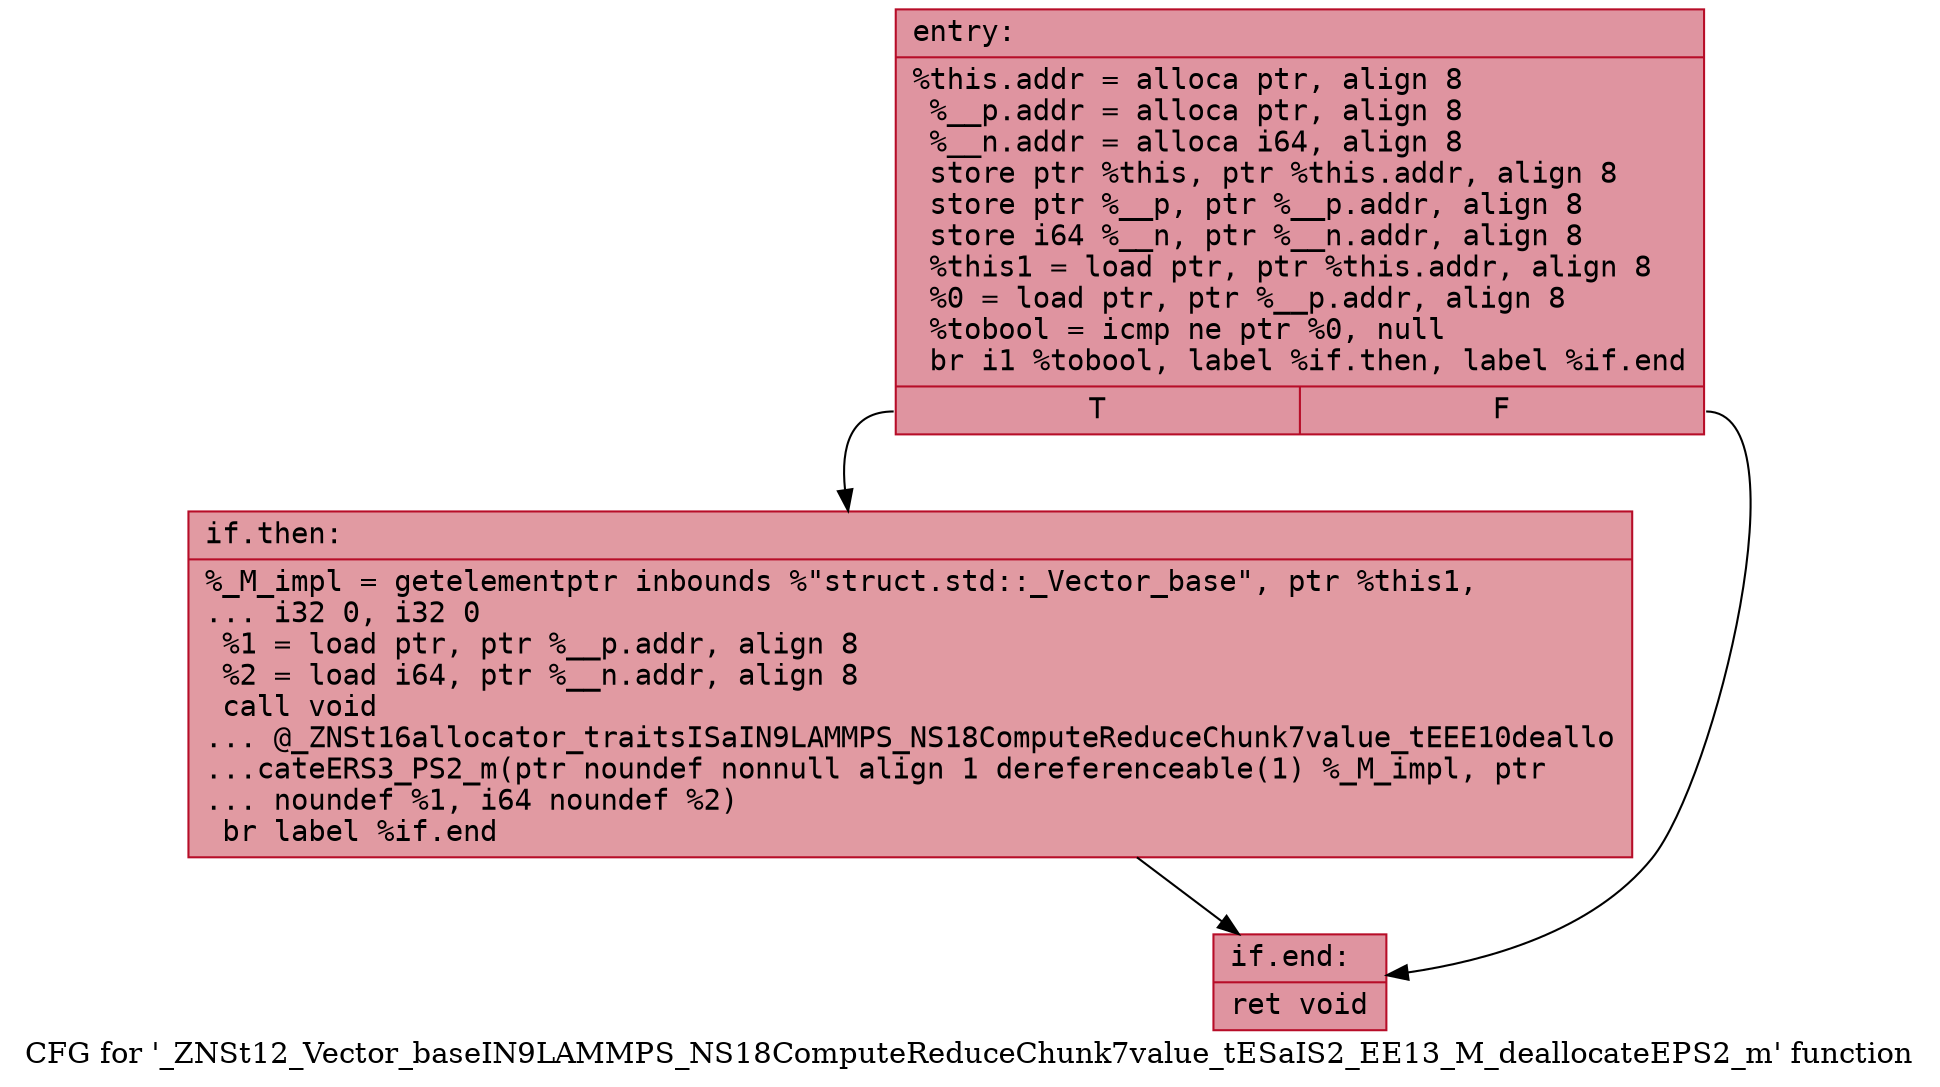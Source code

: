 digraph "CFG for '_ZNSt12_Vector_baseIN9LAMMPS_NS18ComputeReduceChunk7value_tESaIS2_EE13_M_deallocateEPS2_m' function" {
	label="CFG for '_ZNSt12_Vector_baseIN9LAMMPS_NS18ComputeReduceChunk7value_tESaIS2_EE13_M_deallocateEPS2_m' function";

	Node0x562fdb25f180 [shape=record,color="#b70d28ff", style=filled, fillcolor="#b70d2870" fontname="Courier",label="{entry:\l|  %this.addr = alloca ptr, align 8\l  %__p.addr = alloca ptr, align 8\l  %__n.addr = alloca i64, align 8\l  store ptr %this, ptr %this.addr, align 8\l  store ptr %__p, ptr %__p.addr, align 8\l  store i64 %__n, ptr %__n.addr, align 8\l  %this1 = load ptr, ptr %this.addr, align 8\l  %0 = load ptr, ptr %__p.addr, align 8\l  %tobool = icmp ne ptr %0, null\l  br i1 %tobool, label %if.then, label %if.end\l|{<s0>T|<s1>F}}"];
	Node0x562fdb25f180:s0 -> Node0x562fdb25f6e0[tooltip="entry -> if.then\nProbability 62.50%" ];
	Node0x562fdb25f180:s1 -> Node0x562fdb25f750[tooltip="entry -> if.end\nProbability 37.50%" ];
	Node0x562fdb25f6e0 [shape=record,color="#b70d28ff", style=filled, fillcolor="#bb1b2c70" fontname="Courier",label="{if.then:\l|  %_M_impl = getelementptr inbounds %\"struct.std::_Vector_base\", ptr %this1,\l... i32 0, i32 0\l  %1 = load ptr, ptr %__p.addr, align 8\l  %2 = load i64, ptr %__n.addr, align 8\l  call void\l... @_ZNSt16allocator_traitsISaIN9LAMMPS_NS18ComputeReduceChunk7value_tEEE10deallo\l...cateERS3_PS2_m(ptr noundef nonnull align 1 dereferenceable(1) %_M_impl, ptr\l... noundef %1, i64 noundef %2)\l  br label %if.end\l}"];
	Node0x562fdb25f6e0 -> Node0x562fdb25f750[tooltip="if.then -> if.end\nProbability 100.00%" ];
	Node0x562fdb25f750 [shape=record,color="#b70d28ff", style=filled, fillcolor="#b70d2870" fontname="Courier",label="{if.end:\l|  ret void\l}"];
}
